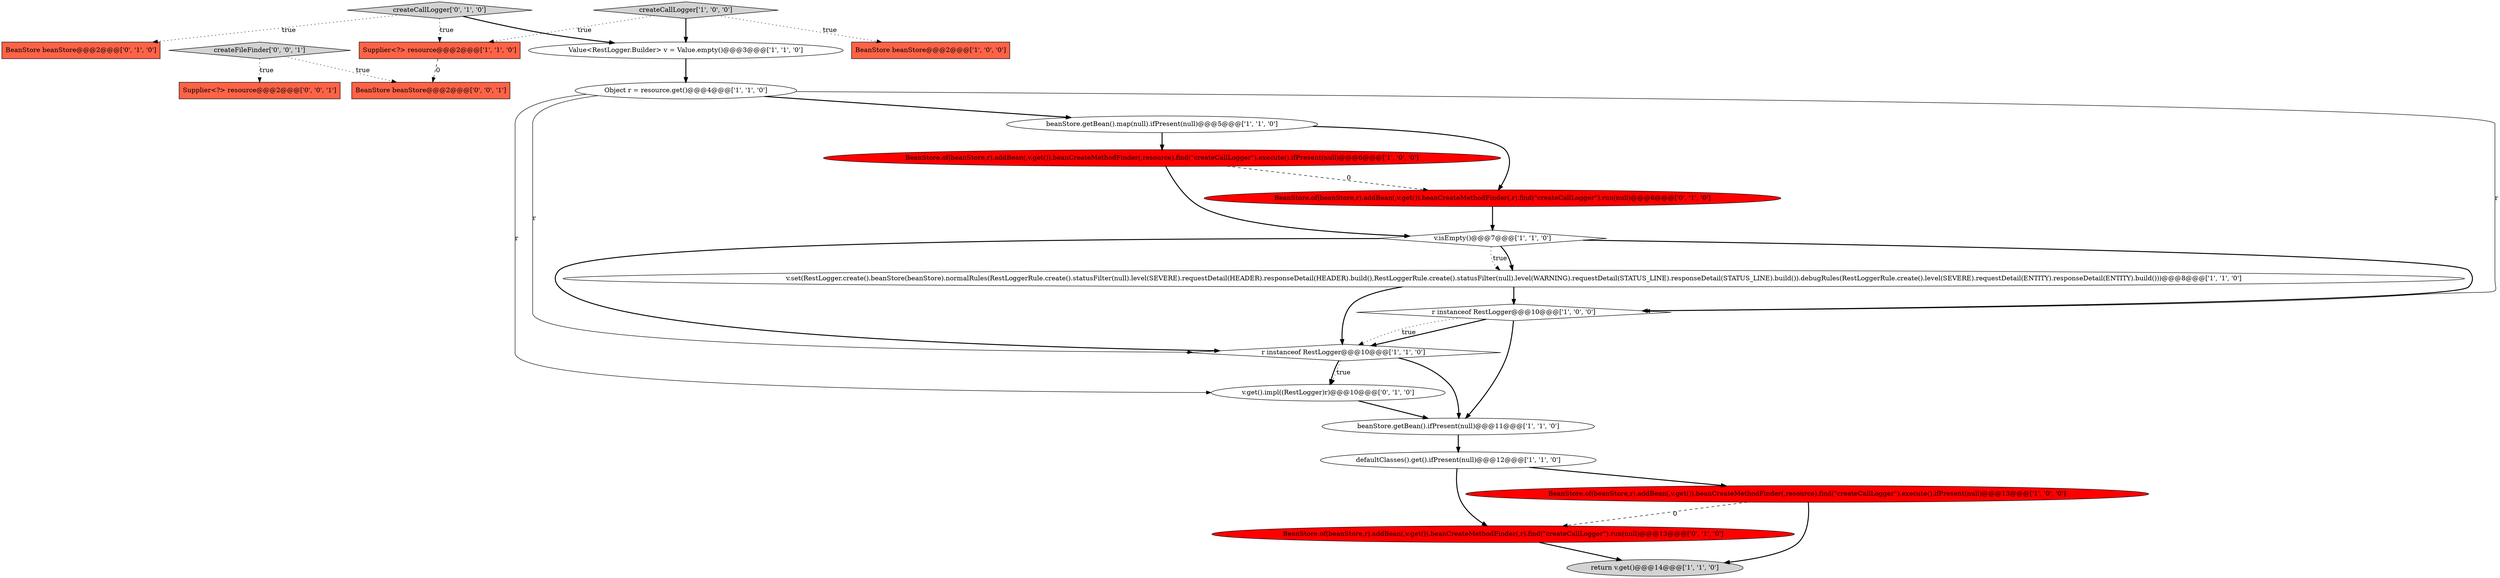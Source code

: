 digraph {
11 [style = filled, label = "Object r = resource.get()@@@4@@@['1', '1', '0']", fillcolor = white, shape = ellipse image = "AAA0AAABBB1BBB"];
17 [style = filled, label = "BeanStore.of(beanStore,r).addBean(,v.get()).beanCreateMethodFinder(,r).find(\"createCallLogger\").run(null)@@@13@@@['0', '1', '0']", fillcolor = red, shape = ellipse image = "AAA1AAABBB2BBB"];
2 [style = filled, label = "beanStore.getBean().ifPresent(null)@@@11@@@['1', '1', '0']", fillcolor = white, shape = ellipse image = "AAA0AAABBB1BBB"];
1 [style = filled, label = "return v.get()@@@14@@@['1', '1', '0']", fillcolor = lightgray, shape = ellipse image = "AAA0AAABBB1BBB"];
21 [style = filled, label = "BeanStore beanStore@@@2@@@['0', '0', '1']", fillcolor = tomato, shape = box image = "AAA0AAABBB3BBB"];
3 [style = filled, label = "BeanStore beanStore@@@2@@@['1', '0', '0']", fillcolor = tomato, shape = box image = "AAA0AAABBB1BBB"];
7 [style = filled, label = "v.isEmpty()@@@7@@@['1', '1', '0']", fillcolor = white, shape = diamond image = "AAA0AAABBB1BBB"];
16 [style = filled, label = "v.get().impl((RestLogger)r)@@@10@@@['0', '1', '0']", fillcolor = white, shape = ellipse image = "AAA0AAABBB2BBB"];
10 [style = filled, label = "defaultClasses().get().ifPresent(null)@@@12@@@['1', '1', '0']", fillcolor = white, shape = ellipse image = "AAA0AAABBB1BBB"];
18 [style = filled, label = "createCallLogger['0', '1', '0']", fillcolor = lightgray, shape = diamond image = "AAA0AAABBB2BBB"];
22 [style = filled, label = "createFileFinder['0', '0', '1']", fillcolor = lightgray, shape = diamond image = "AAA0AAABBB3BBB"];
14 [style = filled, label = "BeanStore.of(beanStore,r).addBean(,v.get()).beanCreateMethodFinder(,resource).find(\"createCallLogger\").execute().ifPresent(null)@@@6@@@['1', '0', '0']", fillcolor = red, shape = ellipse image = "AAA1AAABBB1BBB"];
15 [style = filled, label = "BeanStore beanStore@@@2@@@['0', '1', '0']", fillcolor = tomato, shape = box image = "AAA0AAABBB2BBB"];
6 [style = filled, label = "Supplier<?> resource@@@2@@@['1', '1', '0']", fillcolor = tomato, shape = box image = "AAA0AAABBB1BBB"];
9 [style = filled, label = "v.set(RestLogger.create().beanStore(beanStore).normalRules(RestLoggerRule.create().statusFilter(null).level(SEVERE).requestDetail(HEADER).responseDetail(HEADER).build(),RestLoggerRule.create().statusFilter(null).level(WARNING).requestDetail(STATUS_LINE).responseDetail(STATUS_LINE).build()).debugRules(RestLoggerRule.create().level(SEVERE).requestDetail(ENTITY).responseDetail(ENTITY).build()))@@@8@@@['1', '1', '0']", fillcolor = white, shape = ellipse image = "AAA0AAABBB1BBB"];
8 [style = filled, label = "beanStore.getBean().map(null).ifPresent(null)@@@5@@@['1', '1', '0']", fillcolor = white, shape = ellipse image = "AAA0AAABBB1BBB"];
5 [style = filled, label = "createCallLogger['1', '0', '0']", fillcolor = lightgray, shape = diamond image = "AAA0AAABBB1BBB"];
0 [style = filled, label = "BeanStore.of(beanStore,r).addBean(,v.get()).beanCreateMethodFinder(,resource).find(\"createCallLogger\").execute().ifPresent(null)@@@13@@@['1', '0', '0']", fillcolor = red, shape = ellipse image = "AAA1AAABBB1BBB"];
20 [style = filled, label = "Supplier<?> resource@@@2@@@['0', '0', '1']", fillcolor = tomato, shape = box image = "AAA0AAABBB3BBB"];
12 [style = filled, label = "r instanceof RestLogger@@@10@@@['1', '0', '0']", fillcolor = white, shape = diamond image = "AAA0AAABBB1BBB"];
4 [style = filled, label = "Value<RestLogger.Builder> v = Value.empty()@@@3@@@['1', '1', '0']", fillcolor = white, shape = ellipse image = "AAA0AAABBB1BBB"];
19 [style = filled, label = "BeanStore.of(beanStore,r).addBean(,v.get()).beanCreateMethodFinder(,r).find(\"createCallLogger\").run(null)@@@6@@@['0', '1', '0']", fillcolor = red, shape = ellipse image = "AAA1AAABBB2BBB"];
13 [style = filled, label = "r instanceof RestLogger@@@10@@@['1', '1', '0']", fillcolor = white, shape = diamond image = "AAA0AAABBB1BBB"];
7->13 [style = bold, label=""];
22->21 [style = dotted, label="true"];
6->21 [style = dashed, label="0"];
13->16 [style = dotted, label="true"];
17->1 [style = bold, label=""];
7->12 [style = bold, label=""];
8->19 [style = bold, label=""];
11->12 [style = solid, label="r"];
18->15 [style = dotted, label="true"];
5->6 [style = dotted, label="true"];
8->14 [style = bold, label=""];
10->17 [style = bold, label=""];
7->9 [style = dotted, label="true"];
5->3 [style = dotted, label="true"];
16->2 [style = bold, label=""];
2->10 [style = bold, label=""];
0->17 [style = dashed, label="0"];
13->16 [style = bold, label=""];
11->16 [style = solid, label="r"];
14->7 [style = bold, label=""];
18->6 [style = dotted, label="true"];
7->9 [style = bold, label=""];
12->13 [style = bold, label=""];
12->2 [style = bold, label=""];
12->13 [style = dotted, label="true"];
22->20 [style = dotted, label="true"];
18->4 [style = bold, label=""];
11->13 [style = solid, label="r"];
0->1 [style = bold, label=""];
5->4 [style = bold, label=""];
10->0 [style = bold, label=""];
13->2 [style = bold, label=""];
11->8 [style = bold, label=""];
14->19 [style = dashed, label="0"];
9->12 [style = bold, label=""];
4->11 [style = bold, label=""];
19->7 [style = bold, label=""];
9->13 [style = bold, label=""];
}

